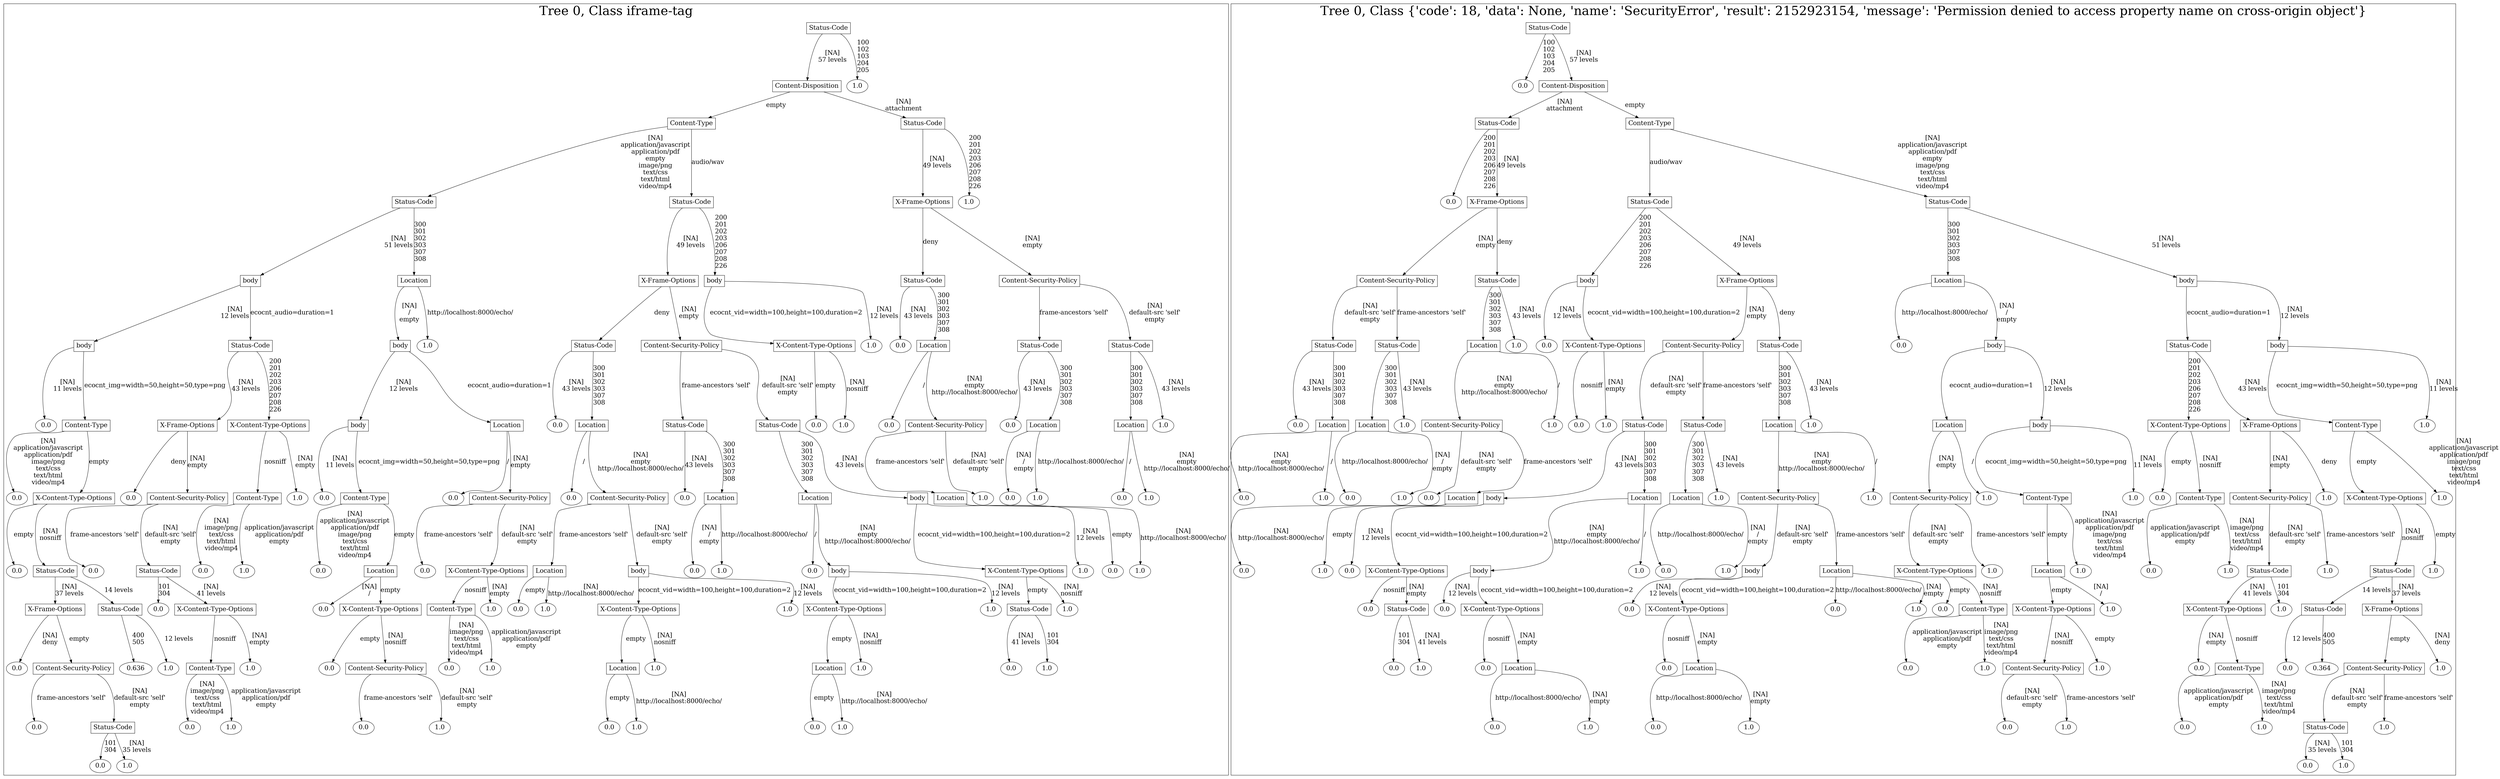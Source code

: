/*
Generated by:
    http://https://github.com/h2oai/h2o-3/tree/master/h2o-genmodel/src/main/java/hex/genmodel/tools/PrintMojo.java
*/

/*
On a mac:

$ brew install graphviz
$ dot -Tpng file.gv -o file.png
$ open file.png
*/

digraph G {

subgraph cluster_0 {
/* Nodes */

/* Level 0 */
{
"SG_0_Node_0" [shape=box, fontsize=20, label="Status-Code"]
}

/* Level 1 */
{
"SG_0_Node_1" [shape=box, fontsize=20, label="Content-Disposition"]
"SG_0_Node_67" [fontsize=20, label="1.0"]
}

/* Level 2 */
{
"SG_0_Node_2" [shape=box, fontsize=20, label="Content-Type"]
"SG_0_Node_3" [shape=box, fontsize=20, label="Status-Code"]
}

/* Level 3 */
{
"SG_0_Node_4" [shape=box, fontsize=20, label="Status-Code"]
"SG_0_Node_5" [shape=box, fontsize=20, label="Status-Code"]
"SG_0_Node_6" [shape=box, fontsize=20, label="X-Frame-Options"]
"SG_0_Node_68" [fontsize=20, label="1.0"]
}

/* Level 4 */
{
"SG_0_Node_7" [shape=box, fontsize=20, label="body"]
"SG_0_Node_8" [shape=box, fontsize=20, label="Location"]
"SG_0_Node_9" [shape=box, fontsize=20, label="X-Frame-Options"]
"SG_0_Node_10" [shape=box, fontsize=20, label="body"]
"SG_0_Node_11" [shape=box, fontsize=20, label="Status-Code"]
"SG_0_Node_12" [shape=box, fontsize=20, label="Content-Security-Policy"]
}

/* Level 5 */
{
"SG_0_Node_13" [shape=box, fontsize=20, label="body"]
"SG_0_Node_14" [shape=box, fontsize=20, label="Status-Code"]
"SG_0_Node_15" [shape=box, fontsize=20, label="body"]
"SG_0_Node_69" [fontsize=20, label="1.0"]
"SG_0_Node_16" [shape=box, fontsize=20, label="Status-Code"]
"SG_0_Node_17" [shape=box, fontsize=20, label="Content-Security-Policy"]
"SG_0_Node_18" [shape=box, fontsize=20, label="X-Content-Type-Options"]
"SG_0_Node_70" [fontsize=20, label="1.0"]
"SG_0_Node_71" [fontsize=20, label="0.0"]
"SG_0_Node_20" [shape=box, fontsize=20, label="Location"]
"SG_0_Node_21" [shape=box, fontsize=20, label="Status-Code"]
"SG_0_Node_22" [shape=box, fontsize=20, label="Status-Code"]
}

/* Level 6 */
{
"SG_0_Node_72" [fontsize=20, label="0.0"]
"SG_0_Node_23" [shape=box, fontsize=20, label="Content-Type"]
"SG_0_Node_24" [shape=box, fontsize=20, label="X-Frame-Options"]
"SG_0_Node_25" [shape=box, fontsize=20, label="X-Content-Type-Options"]
"SG_0_Node_26" [shape=box, fontsize=20, label="body"]
"SG_0_Node_27" [shape=box, fontsize=20, label="Location"]
"SG_0_Node_73" [fontsize=20, label="0.0"]
"SG_0_Node_28" [shape=box, fontsize=20, label="Location"]
"SG_0_Node_29" [shape=box, fontsize=20, label="Status-Code"]
"SG_0_Node_30" [shape=box, fontsize=20, label="Status-Code"]
"SG_0_Node_74" [fontsize=20, label="0.0"]
"SG_0_Node_75" [fontsize=20, label="1.0"]
"SG_0_Node_76" [fontsize=20, label="0.0"]
"SG_0_Node_31" [shape=box, fontsize=20, label="Content-Security-Policy"]
"SG_0_Node_77" [fontsize=20, label="0.0"]
"SG_0_Node_32" [shape=box, fontsize=20, label="Location"]
"SG_0_Node_33" [shape=box, fontsize=20, label="Location"]
"SG_0_Node_78" [fontsize=20, label="1.0"]
}

/* Level 7 */
{
"SG_0_Node_79" [fontsize=20, label="0.0"]
"SG_0_Node_34" [shape=box, fontsize=20, label="X-Content-Type-Options"]
"SG_0_Node_80" [fontsize=20, label="0.0"]
"SG_0_Node_35" [shape=box, fontsize=20, label="Content-Security-Policy"]
"SG_0_Node_36" [shape=box, fontsize=20, label="Content-Type"]
"SG_0_Node_81" [fontsize=20, label="1.0"]
"SG_0_Node_82" [fontsize=20, label="0.0"]
"SG_0_Node_37" [shape=box, fontsize=20, label="Content-Type"]
"SG_0_Node_83" [fontsize=20, label="0.0"]
"SG_0_Node_38" [shape=box, fontsize=20, label="Content-Security-Policy"]
"SG_0_Node_84" [fontsize=20, label="0.0"]
"SG_0_Node_39" [shape=box, fontsize=20, label="Content-Security-Policy"]
"SG_0_Node_85" [fontsize=20, label="0.0"]
"SG_0_Node_40" [shape=box, fontsize=20, label="Location"]
"SG_0_Node_41" [shape=box, fontsize=20, label="Location"]
"SG_0_Node_42" [shape=box, fontsize=20, label="body"]
"SG_0_Node_43" [shape=box, fontsize=20, label="Location"]
"SG_0_Node_86" [fontsize=20, label="1.0"]
"SG_0_Node_87" [fontsize=20, label="0.0"]
"SG_0_Node_88" [fontsize=20, label="1.0"]
"SG_0_Node_89" [fontsize=20, label="0.0"]
"SG_0_Node_90" [fontsize=20, label="1.0"]
}

/* Level 8 */
{
"SG_0_Node_91" [fontsize=20, label="0.0"]
"SG_0_Node_44" [shape=box, fontsize=20, label="Status-Code"]
"SG_0_Node_92" [fontsize=20, label="0.0"]
"SG_0_Node_45" [shape=box, fontsize=20, label="Status-Code"]
"SG_0_Node_93" [fontsize=20, label="0.0"]
"SG_0_Node_94" [fontsize=20, label="1.0"]
"SG_0_Node_95" [fontsize=20, label="0.0"]
"SG_0_Node_46" [shape=box, fontsize=20, label="Location"]
"SG_0_Node_96" [fontsize=20, label="0.0"]
"SG_0_Node_47" [shape=box, fontsize=20, label="X-Content-Type-Options"]
"SG_0_Node_48" [shape=box, fontsize=20, label="Location"]
"SG_0_Node_49" [shape=box, fontsize=20, label="body"]
"SG_0_Node_97" [fontsize=20, label="0.0"]
"SG_0_Node_98" [fontsize=20, label="1.0"]
"SG_0_Node_99" [fontsize=20, label="0.0"]
"SG_0_Node_50" [shape=box, fontsize=20, label="body"]
"SG_0_Node_51" [shape=box, fontsize=20, label="X-Content-Type-Options"]
"SG_0_Node_100" [fontsize=20, label="1.0"]
"SG_0_Node_101" [fontsize=20, label="0.0"]
"SG_0_Node_102" [fontsize=20, label="1.0"]
}

/* Level 9 */
{
"SG_0_Node_52" [shape=box, fontsize=20, label="X-Frame-Options"]
"SG_0_Node_53" [shape=box, fontsize=20, label="Status-Code"]
"SG_0_Node_103" [fontsize=20, label="0.0"]
"SG_0_Node_54" [shape=box, fontsize=20, label="X-Content-Type-Options"]
"SG_0_Node_104" [fontsize=20, label="0.0"]
"SG_0_Node_55" [shape=box, fontsize=20, label="X-Content-Type-Options"]
"SG_0_Node_56" [shape=box, fontsize=20, label="Content-Type"]
"SG_0_Node_105" [fontsize=20, label="1.0"]
"SG_0_Node_106" [fontsize=20, label="0.0"]
"SG_0_Node_107" [fontsize=20, label="1.0"]
"SG_0_Node_57" [shape=box, fontsize=20, label="X-Content-Type-Options"]
"SG_0_Node_108" [fontsize=20, label="1.0"]
"SG_0_Node_58" [shape=box, fontsize=20, label="X-Content-Type-Options"]
"SG_0_Node_109" [fontsize=20, label="1.0"]
"SG_0_Node_59" [shape=box, fontsize=20, label="Status-Code"]
"SG_0_Node_110" [fontsize=20, label="1.0"]
}

/* Level 10 */
{
"SG_0_Node_111" [fontsize=20, label="0.0"]
"SG_0_Node_60" [shape=box, fontsize=20, label="Content-Security-Policy"]
"SG_0_Node_112" [fontsize=20, label="0.636"]
"SG_0_Node_113" [fontsize=20, label="1.0"]
"SG_0_Node_62" [shape=box, fontsize=20, label="Content-Type"]
"SG_0_Node_114" [fontsize=20, label="1.0"]
"SG_0_Node_115" [fontsize=20, label="0.0"]
"SG_0_Node_63" [shape=box, fontsize=20, label="Content-Security-Policy"]
"SG_0_Node_116" [fontsize=20, label="0.0"]
"SG_0_Node_117" [fontsize=20, label="1.0"]
"SG_0_Node_64" [shape=box, fontsize=20, label="Location"]
"SG_0_Node_118" [fontsize=20, label="1.0"]
"SG_0_Node_65" [shape=box, fontsize=20, label="Location"]
"SG_0_Node_119" [fontsize=20, label="1.0"]
"SG_0_Node_120" [fontsize=20, label="0.0"]
"SG_0_Node_121" [fontsize=20, label="1.0"]
}

/* Level 11 */
{
"SG_0_Node_122" [fontsize=20, label="0.0"]
"SG_0_Node_66" [shape=box, fontsize=20, label="Status-Code"]
"SG_0_Node_123" [fontsize=20, label="0.0"]
"SG_0_Node_124" [fontsize=20, label="1.0"]
"SG_0_Node_125" [fontsize=20, label="0.0"]
"SG_0_Node_126" [fontsize=20, label="1.0"]
"SG_0_Node_127" [fontsize=20, label="0.0"]
"SG_0_Node_128" [fontsize=20, label="1.0"]
"SG_0_Node_129" [fontsize=20, label="0.0"]
"SG_0_Node_130" [fontsize=20, label="1.0"]
}

/* Level 12 */
{
"SG_0_Node_131" [fontsize=20, label="0.0"]
"SG_0_Node_132" [fontsize=20, label="1.0"]
}

/* Edges */
"SG_0_Node_0" -> "SG_0_Node_1" [fontsize=20, label="[NA]
57 levels
"]
"SG_0_Node_0" -> "SG_0_Node_67" [fontsize=20, label="100
102
103
204
205
"]
"SG_0_Node_1" -> "SG_0_Node_2" [fontsize=20, label="empty
"]
"SG_0_Node_1" -> "SG_0_Node_3" [fontsize=20, label="[NA]
attachment
"]
"SG_0_Node_3" -> "SG_0_Node_6" [fontsize=20, label="[NA]
49 levels
"]
"SG_0_Node_3" -> "SG_0_Node_68" [fontsize=20, label="200
201
202
203
206
207
208
226
"]
"SG_0_Node_6" -> "SG_0_Node_11" [fontsize=20, label="deny
"]
"SG_0_Node_6" -> "SG_0_Node_12" [fontsize=20, label="[NA]
empty
"]
"SG_0_Node_12" -> "SG_0_Node_21" [fontsize=20, label="frame-ancestors 'self'
"]
"SG_0_Node_12" -> "SG_0_Node_22" [fontsize=20, label="[NA]
default-src 'self'
empty
"]
"SG_0_Node_22" -> "SG_0_Node_33" [fontsize=20, label="300
301
302
303
307
308
"]
"SG_0_Node_22" -> "SG_0_Node_78" [fontsize=20, label="[NA]
43 levels
"]
"SG_0_Node_33" -> "SG_0_Node_89" [fontsize=20, label="/
"]
"SG_0_Node_33" -> "SG_0_Node_90" [fontsize=20, label="[NA]
empty
http://localhost:8000/echo/
"]
"SG_0_Node_21" -> "SG_0_Node_77" [fontsize=20, label="[NA]
43 levels
"]
"SG_0_Node_21" -> "SG_0_Node_32" [fontsize=20, label="300
301
302
303
307
308
"]
"SG_0_Node_32" -> "SG_0_Node_87" [fontsize=20, label="[NA]
/
empty
"]
"SG_0_Node_32" -> "SG_0_Node_88" [fontsize=20, label="http://localhost:8000/echo/
"]
"SG_0_Node_11" -> "SG_0_Node_71" [fontsize=20, label="[NA]
43 levels
"]
"SG_0_Node_11" -> "SG_0_Node_20" [fontsize=20, label="300
301
302
303
307
308
"]
"SG_0_Node_20" -> "SG_0_Node_76" [fontsize=20, label="/
"]
"SG_0_Node_20" -> "SG_0_Node_31" [fontsize=20, label="[NA]
empty
http://localhost:8000/echo/
"]
"SG_0_Node_31" -> "SG_0_Node_43" [fontsize=20, label="frame-ancestors 'self'
"]
"SG_0_Node_31" -> "SG_0_Node_86" [fontsize=20, label="[NA]
default-src 'self'
empty
"]
"SG_0_Node_43" -> "SG_0_Node_101" [fontsize=20, label="empty
"]
"SG_0_Node_43" -> "SG_0_Node_102" [fontsize=20, label="[NA]
http://localhost:8000/echo/
"]
"SG_0_Node_2" -> "SG_0_Node_4" [fontsize=20, label="[NA]
application/javascript
application/pdf
empty
image/png
text/css
text/html
video/mp4
"]
"SG_0_Node_2" -> "SG_0_Node_5" [fontsize=20, label="audio/wav
"]
"SG_0_Node_5" -> "SG_0_Node_9" [fontsize=20, label="[NA]
49 levels
"]
"SG_0_Node_5" -> "SG_0_Node_10" [fontsize=20, label="200
201
202
203
206
207
208
226
"]
"SG_0_Node_10" -> "SG_0_Node_18" [fontsize=20, label="ecocnt_vid=width=100,height=100,duration=2
"]
"SG_0_Node_10" -> "SG_0_Node_70" [fontsize=20, label="[NA]
12 levels
"]
"SG_0_Node_18" -> "SG_0_Node_74" [fontsize=20, label="empty
"]
"SG_0_Node_18" -> "SG_0_Node_75" [fontsize=20, label="[NA]
nosniff
"]
"SG_0_Node_9" -> "SG_0_Node_16" [fontsize=20, label="deny
"]
"SG_0_Node_9" -> "SG_0_Node_17" [fontsize=20, label="[NA]
empty
"]
"SG_0_Node_17" -> "SG_0_Node_29" [fontsize=20, label="frame-ancestors 'self'
"]
"SG_0_Node_17" -> "SG_0_Node_30" [fontsize=20, label="[NA]
default-src 'self'
empty
"]
"SG_0_Node_30" -> "SG_0_Node_41" [fontsize=20, label="300
301
302
303
307
308
"]
"SG_0_Node_30" -> "SG_0_Node_42" [fontsize=20, label="[NA]
43 levels
"]
"SG_0_Node_42" -> "SG_0_Node_51" [fontsize=20, label="ecocnt_vid=width=100,height=100,duration=2
"]
"SG_0_Node_42" -> "SG_0_Node_100" [fontsize=20, label="[NA]
12 levels
"]
"SG_0_Node_51" -> "SG_0_Node_59" [fontsize=20, label="empty
"]
"SG_0_Node_51" -> "SG_0_Node_110" [fontsize=20, label="[NA]
nosniff
"]
"SG_0_Node_59" -> "SG_0_Node_120" [fontsize=20, label="[NA]
41 levels
"]
"SG_0_Node_59" -> "SG_0_Node_121" [fontsize=20, label="101
304
"]
"SG_0_Node_41" -> "SG_0_Node_99" [fontsize=20, label="/
"]
"SG_0_Node_41" -> "SG_0_Node_50" [fontsize=20, label="[NA]
empty
http://localhost:8000/echo/
"]
"SG_0_Node_50" -> "SG_0_Node_58" [fontsize=20, label="ecocnt_vid=width=100,height=100,duration=2
"]
"SG_0_Node_50" -> "SG_0_Node_109" [fontsize=20, label="[NA]
12 levels
"]
"SG_0_Node_58" -> "SG_0_Node_65" [fontsize=20, label="empty
"]
"SG_0_Node_58" -> "SG_0_Node_119" [fontsize=20, label="[NA]
nosniff
"]
"SG_0_Node_65" -> "SG_0_Node_129" [fontsize=20, label="empty
"]
"SG_0_Node_65" -> "SG_0_Node_130" [fontsize=20, label="[NA]
http://localhost:8000/echo/
"]
"SG_0_Node_29" -> "SG_0_Node_85" [fontsize=20, label="[NA]
43 levels
"]
"SG_0_Node_29" -> "SG_0_Node_40" [fontsize=20, label="300
301
302
303
307
308
"]
"SG_0_Node_40" -> "SG_0_Node_97" [fontsize=20, label="[NA]
/
empty
"]
"SG_0_Node_40" -> "SG_0_Node_98" [fontsize=20, label="http://localhost:8000/echo/
"]
"SG_0_Node_16" -> "SG_0_Node_73" [fontsize=20, label="[NA]
43 levels
"]
"SG_0_Node_16" -> "SG_0_Node_28" [fontsize=20, label="300
301
302
303
307
308
"]
"SG_0_Node_28" -> "SG_0_Node_84" [fontsize=20, label="/
"]
"SG_0_Node_28" -> "SG_0_Node_39" [fontsize=20, label="[NA]
empty
http://localhost:8000/echo/
"]
"SG_0_Node_39" -> "SG_0_Node_48" [fontsize=20, label="frame-ancestors 'self'
"]
"SG_0_Node_39" -> "SG_0_Node_49" [fontsize=20, label="[NA]
default-src 'self'
empty
"]
"SG_0_Node_49" -> "SG_0_Node_57" [fontsize=20, label="ecocnt_vid=width=100,height=100,duration=2
"]
"SG_0_Node_49" -> "SG_0_Node_108" [fontsize=20, label="[NA]
12 levels
"]
"SG_0_Node_57" -> "SG_0_Node_64" [fontsize=20, label="empty
"]
"SG_0_Node_57" -> "SG_0_Node_118" [fontsize=20, label="[NA]
nosniff
"]
"SG_0_Node_64" -> "SG_0_Node_127" [fontsize=20, label="empty
"]
"SG_0_Node_64" -> "SG_0_Node_128" [fontsize=20, label="[NA]
http://localhost:8000/echo/
"]
"SG_0_Node_48" -> "SG_0_Node_106" [fontsize=20, label="empty
"]
"SG_0_Node_48" -> "SG_0_Node_107" [fontsize=20, label="[NA]
http://localhost:8000/echo/
"]
"SG_0_Node_4" -> "SG_0_Node_7" [fontsize=20, label="[NA]
51 levels
"]
"SG_0_Node_4" -> "SG_0_Node_8" [fontsize=20, label="300
301
302
303
307
308
"]
"SG_0_Node_8" -> "SG_0_Node_15" [fontsize=20, label="[NA]
/
empty
"]
"SG_0_Node_8" -> "SG_0_Node_69" [fontsize=20, label="http://localhost:8000/echo/
"]
"SG_0_Node_15" -> "SG_0_Node_26" [fontsize=20, label="[NA]
12 levels
"]
"SG_0_Node_15" -> "SG_0_Node_27" [fontsize=20, label="ecocnt_audio=duration=1
"]
"SG_0_Node_27" -> "SG_0_Node_83" [fontsize=20, label="/
"]
"SG_0_Node_27" -> "SG_0_Node_38" [fontsize=20, label="[NA]
empty
"]
"SG_0_Node_38" -> "SG_0_Node_96" [fontsize=20, label="frame-ancestors 'self'
"]
"SG_0_Node_38" -> "SG_0_Node_47" [fontsize=20, label="[NA]
default-src 'self'
empty
"]
"SG_0_Node_47" -> "SG_0_Node_56" [fontsize=20, label="nosniff
"]
"SG_0_Node_47" -> "SG_0_Node_105" [fontsize=20, label="[NA]
empty
"]
"SG_0_Node_56" -> "SG_0_Node_116" [fontsize=20, label="[NA]
image/png
text/css
text/html
video/mp4
"]
"SG_0_Node_56" -> "SG_0_Node_117" [fontsize=20, label="application/javascript
application/pdf
empty
"]
"SG_0_Node_26" -> "SG_0_Node_82" [fontsize=20, label="[NA]
11 levels
"]
"SG_0_Node_26" -> "SG_0_Node_37" [fontsize=20, label="ecocnt_img=width=50,height=50,type=png
"]
"SG_0_Node_37" -> "SG_0_Node_95" [fontsize=20, label="[NA]
application/javascript
application/pdf
image/png
text/css
text/html
video/mp4
"]
"SG_0_Node_37" -> "SG_0_Node_46" [fontsize=20, label="empty
"]
"SG_0_Node_46" -> "SG_0_Node_104" [fontsize=20, label="[NA]
/
"]
"SG_0_Node_46" -> "SG_0_Node_55" [fontsize=20, label="empty
"]
"SG_0_Node_55" -> "SG_0_Node_115" [fontsize=20, label="empty
"]
"SG_0_Node_55" -> "SG_0_Node_63" [fontsize=20, label="[NA]
nosniff
"]
"SG_0_Node_63" -> "SG_0_Node_125" [fontsize=20, label="frame-ancestors 'self'
"]
"SG_0_Node_63" -> "SG_0_Node_126" [fontsize=20, label="[NA]
default-src 'self'
empty
"]
"SG_0_Node_7" -> "SG_0_Node_13" [fontsize=20, label="[NA]
12 levels
"]
"SG_0_Node_7" -> "SG_0_Node_14" [fontsize=20, label="ecocnt_audio=duration=1
"]
"SG_0_Node_14" -> "SG_0_Node_24" [fontsize=20, label="[NA]
43 levels
"]
"SG_0_Node_14" -> "SG_0_Node_25" [fontsize=20, label="200
201
202
203
206
207
208
226
"]
"SG_0_Node_25" -> "SG_0_Node_36" [fontsize=20, label="nosniff
"]
"SG_0_Node_25" -> "SG_0_Node_81" [fontsize=20, label="[NA]
empty
"]
"SG_0_Node_36" -> "SG_0_Node_93" [fontsize=20, label="[NA]
image/png
text/css
text/html
video/mp4
"]
"SG_0_Node_36" -> "SG_0_Node_94" [fontsize=20, label="application/javascript
application/pdf
empty
"]
"SG_0_Node_24" -> "SG_0_Node_80" [fontsize=20, label="deny
"]
"SG_0_Node_24" -> "SG_0_Node_35" [fontsize=20, label="[NA]
empty
"]
"SG_0_Node_35" -> "SG_0_Node_92" [fontsize=20, label="frame-ancestors 'self'
"]
"SG_0_Node_35" -> "SG_0_Node_45" [fontsize=20, label="[NA]
default-src 'self'
empty
"]
"SG_0_Node_45" -> "SG_0_Node_103" [fontsize=20, label="101
304
"]
"SG_0_Node_45" -> "SG_0_Node_54" [fontsize=20, label="[NA]
41 levels
"]
"SG_0_Node_54" -> "SG_0_Node_62" [fontsize=20, label="nosniff
"]
"SG_0_Node_54" -> "SG_0_Node_114" [fontsize=20, label="[NA]
empty
"]
"SG_0_Node_62" -> "SG_0_Node_123" [fontsize=20, label="[NA]
image/png
text/css
text/html
video/mp4
"]
"SG_0_Node_62" -> "SG_0_Node_124" [fontsize=20, label="application/javascript
application/pdf
empty
"]
"SG_0_Node_13" -> "SG_0_Node_72" [fontsize=20, label="[NA]
11 levels
"]
"SG_0_Node_13" -> "SG_0_Node_23" [fontsize=20, label="ecocnt_img=width=50,height=50,type=png
"]
"SG_0_Node_23" -> "SG_0_Node_79" [fontsize=20, label="[NA]
application/javascript
application/pdf
image/png
text/css
text/html
video/mp4
"]
"SG_0_Node_23" -> "SG_0_Node_34" [fontsize=20, label="empty
"]
"SG_0_Node_34" -> "SG_0_Node_91" [fontsize=20, label="empty
"]
"SG_0_Node_34" -> "SG_0_Node_44" [fontsize=20, label="[NA]
nosniff
"]
"SG_0_Node_44" -> "SG_0_Node_52" [fontsize=20, label="[NA]
37 levels
"]
"SG_0_Node_44" -> "SG_0_Node_53" [fontsize=20, label="14 levels
"]
"SG_0_Node_53" -> "SG_0_Node_112" [fontsize=20, label="400
505
"]
"SG_0_Node_53" -> "SG_0_Node_113" [fontsize=20, label="12 levels
"]
"SG_0_Node_52" -> "SG_0_Node_111" [fontsize=20, label="[NA]
deny
"]
"SG_0_Node_52" -> "SG_0_Node_60" [fontsize=20, label="empty
"]
"SG_0_Node_60" -> "SG_0_Node_122" [fontsize=20, label="frame-ancestors 'self'
"]
"SG_0_Node_60" -> "SG_0_Node_66" [fontsize=20, label="[NA]
default-src 'self'
empty
"]
"SG_0_Node_66" -> "SG_0_Node_131" [fontsize=20, label="101
304
"]
"SG_0_Node_66" -> "SG_0_Node_132" [fontsize=20, label="[NA]
35 levels
"]

fontsize=40
label="Tree 0, Class iframe-tag"
}

subgraph cluster_1 {
/* Nodes */

/* Level 0 */
{
"SG_1_Node_0" [shape=box, fontsize=20, label="Status-Code"]
}

/* Level 1 */
{
"SG_1_Node_67" [fontsize=20, label="0.0"]
"SG_1_Node_1" [shape=box, fontsize=20, label="Content-Disposition"]
}

/* Level 2 */
{
"SG_1_Node_2" [shape=box, fontsize=20, label="Status-Code"]
"SG_1_Node_3" [shape=box, fontsize=20, label="Content-Type"]
}

/* Level 3 */
{
"SG_1_Node_68" [fontsize=20, label="0.0"]
"SG_1_Node_4" [shape=box, fontsize=20, label="X-Frame-Options"]
"SG_1_Node_5" [shape=box, fontsize=20, label="Status-Code"]
"SG_1_Node_6" [shape=box, fontsize=20, label="Status-Code"]
}

/* Level 4 */
{
"SG_1_Node_7" [shape=box, fontsize=20, label="Content-Security-Policy"]
"SG_1_Node_8" [shape=box, fontsize=20, label="Status-Code"]
"SG_1_Node_9" [shape=box, fontsize=20, label="body"]
"SG_1_Node_10" [shape=box, fontsize=20, label="X-Frame-Options"]
"SG_1_Node_11" [shape=box, fontsize=20, label="Location"]
"SG_1_Node_12" [shape=box, fontsize=20, label="body"]
}

/* Level 5 */
{
"SG_1_Node_13" [shape=box, fontsize=20, label="Status-Code"]
"SG_1_Node_14" [shape=box, fontsize=20, label="Status-Code"]
"SG_1_Node_15" [shape=box, fontsize=20, label="Location"]
"SG_1_Node_69" [fontsize=20, label="1.0"]
"SG_1_Node_70" [fontsize=20, label="0.0"]
"SG_1_Node_17" [shape=box, fontsize=20, label="X-Content-Type-Options"]
"SG_1_Node_18" [shape=box, fontsize=20, label="Content-Security-Policy"]
"SG_1_Node_19" [shape=box, fontsize=20, label="Status-Code"]
"SG_1_Node_71" [fontsize=20, label="0.0"]
"SG_1_Node_20" [shape=box, fontsize=20, label="body"]
"SG_1_Node_21" [shape=box, fontsize=20, label="Status-Code"]
"SG_1_Node_22" [shape=box, fontsize=20, label="body"]
}

/* Level 6 */
{
"SG_1_Node_72" [fontsize=20, label="0.0"]
"SG_1_Node_23" [shape=box, fontsize=20, label="Location"]
"SG_1_Node_24" [shape=box, fontsize=20, label="Location"]
"SG_1_Node_73" [fontsize=20, label="1.0"]
"SG_1_Node_25" [shape=box, fontsize=20, label="Content-Security-Policy"]
"SG_1_Node_74" [fontsize=20, label="1.0"]
"SG_1_Node_75" [fontsize=20, label="0.0"]
"SG_1_Node_76" [fontsize=20, label="1.0"]
"SG_1_Node_26" [shape=box, fontsize=20, label="Status-Code"]
"SG_1_Node_27" [shape=box, fontsize=20, label="Status-Code"]
"SG_1_Node_28" [shape=box, fontsize=20, label="Location"]
"SG_1_Node_77" [fontsize=20, label="1.0"]
"SG_1_Node_29" [shape=box, fontsize=20, label="Location"]
"SG_1_Node_30" [shape=box, fontsize=20, label="body"]
"SG_1_Node_31" [shape=box, fontsize=20, label="X-Content-Type-Options"]
"SG_1_Node_32" [shape=box, fontsize=20, label="X-Frame-Options"]
"SG_1_Node_33" [shape=box, fontsize=20, label="Content-Type"]
"SG_1_Node_78" [fontsize=20, label="1.0"]
}

/* Level 7 */
{
"SG_1_Node_79" [fontsize=20, label="0.0"]
"SG_1_Node_80" [fontsize=20, label="1.0"]
"SG_1_Node_81" [fontsize=20, label="0.0"]
"SG_1_Node_82" [fontsize=20, label="1.0"]
"SG_1_Node_83" [fontsize=20, label="0.0"]
"SG_1_Node_34" [shape=box, fontsize=20, label="Location"]
"SG_1_Node_35" [shape=box, fontsize=20, label="body"]
"SG_1_Node_36" [shape=box, fontsize=20, label="Location"]
"SG_1_Node_37" [shape=box, fontsize=20, label="Location"]
"SG_1_Node_84" [fontsize=20, label="1.0"]
"SG_1_Node_38" [shape=box, fontsize=20, label="Content-Security-Policy"]
"SG_1_Node_85" [fontsize=20, label="1.0"]
"SG_1_Node_39" [shape=box, fontsize=20, label="Content-Security-Policy"]
"SG_1_Node_86" [fontsize=20, label="1.0"]
"SG_1_Node_40" [shape=box, fontsize=20, label="Content-Type"]
"SG_1_Node_87" [fontsize=20, label="1.0"]
"SG_1_Node_88" [fontsize=20, label="0.0"]
"SG_1_Node_41" [shape=box, fontsize=20, label="Content-Type"]
"SG_1_Node_42" [shape=box, fontsize=20, label="Content-Security-Policy"]
"SG_1_Node_89" [fontsize=20, label="1.0"]
"SG_1_Node_43" [shape=box, fontsize=20, label="X-Content-Type-Options"]
"SG_1_Node_90" [fontsize=20, label="1.0"]
}

/* Level 8 */
{
"SG_1_Node_91" [fontsize=20, label="0.0"]
"SG_1_Node_92" [fontsize=20, label="1.0"]
"SG_1_Node_93" [fontsize=20, label="0.0"]
"SG_1_Node_44" [shape=box, fontsize=20, label="X-Content-Type-Options"]
"SG_1_Node_45" [shape=box, fontsize=20, label="body"]
"SG_1_Node_94" [fontsize=20, label="1.0"]
"SG_1_Node_95" [fontsize=20, label="0.0"]
"SG_1_Node_96" [fontsize=20, label="1.0"]
"SG_1_Node_46" [shape=box, fontsize=20, label="body"]
"SG_1_Node_47" [shape=box, fontsize=20, label="Location"]
"SG_1_Node_48" [shape=box, fontsize=20, label="X-Content-Type-Options"]
"SG_1_Node_97" [fontsize=20, label="1.0"]
"SG_1_Node_49" [shape=box, fontsize=20, label="Location"]
"SG_1_Node_98" [fontsize=20, label="1.0"]
"SG_1_Node_99" [fontsize=20, label="0.0"]
"SG_1_Node_100" [fontsize=20, label="1.0"]
"SG_1_Node_50" [shape=box, fontsize=20, label="Status-Code"]
"SG_1_Node_101" [fontsize=20, label="1.0"]
"SG_1_Node_51" [shape=box, fontsize=20, label="Status-Code"]
"SG_1_Node_102" [fontsize=20, label="1.0"]
}

/* Level 9 */
{
"SG_1_Node_103" [fontsize=20, label="0.0"]
"SG_1_Node_52" [shape=box, fontsize=20, label="Status-Code"]
"SG_1_Node_104" [fontsize=20, label="0.0"]
"SG_1_Node_53" [shape=box, fontsize=20, label="X-Content-Type-Options"]
"SG_1_Node_105" [fontsize=20, label="0.0"]
"SG_1_Node_54" [shape=box, fontsize=20, label="X-Content-Type-Options"]
"SG_1_Node_106" [fontsize=20, label="0.0"]
"SG_1_Node_107" [fontsize=20, label="1.0"]
"SG_1_Node_108" [fontsize=20, label="0.0"]
"SG_1_Node_55" [shape=box, fontsize=20, label="Content-Type"]
"SG_1_Node_56" [shape=box, fontsize=20, label="X-Content-Type-Options"]
"SG_1_Node_109" [fontsize=20, label="1.0"]
"SG_1_Node_57" [shape=box, fontsize=20, label="X-Content-Type-Options"]
"SG_1_Node_110" [fontsize=20, label="1.0"]
"SG_1_Node_58" [shape=box, fontsize=20, label="Status-Code"]
"SG_1_Node_59" [shape=box, fontsize=20, label="X-Frame-Options"]
}

/* Level 10 */
{
"SG_1_Node_111" [fontsize=20, label="0.0"]
"SG_1_Node_112" [fontsize=20, label="1.0"]
"SG_1_Node_113" [fontsize=20, label="0.0"]
"SG_1_Node_60" [shape=box, fontsize=20, label="Location"]
"SG_1_Node_114" [fontsize=20, label="0.0"]
"SG_1_Node_61" [shape=box, fontsize=20, label="Location"]
"SG_1_Node_115" [fontsize=20, label="0.0"]
"SG_1_Node_116" [fontsize=20, label="1.0"]
"SG_1_Node_62" [shape=box, fontsize=20, label="Content-Security-Policy"]
"SG_1_Node_117" [fontsize=20, label="1.0"]
"SG_1_Node_118" [fontsize=20, label="0.0"]
"SG_1_Node_63" [shape=box, fontsize=20, label="Content-Type"]
"SG_1_Node_119" [fontsize=20, label="0.0"]
"SG_1_Node_120" [fontsize=20, label="0.364"]
"SG_1_Node_65" [shape=box, fontsize=20, label="Content-Security-Policy"]
"SG_1_Node_121" [fontsize=20, label="1.0"]
}

/* Level 11 */
{
"SG_1_Node_122" [fontsize=20, label="0.0"]
"SG_1_Node_123" [fontsize=20, label="1.0"]
"SG_1_Node_124" [fontsize=20, label="0.0"]
"SG_1_Node_125" [fontsize=20, label="1.0"]
"SG_1_Node_126" [fontsize=20, label="0.0"]
"SG_1_Node_127" [fontsize=20, label="1.0"]
"SG_1_Node_128" [fontsize=20, label="0.0"]
"SG_1_Node_129" [fontsize=20, label="1.0"]
"SG_1_Node_66" [shape=box, fontsize=20, label="Status-Code"]
"SG_1_Node_130" [fontsize=20, label="1.0"]
}

/* Level 12 */
{
"SG_1_Node_131" [fontsize=20, label="0.0"]
"SG_1_Node_132" [fontsize=20, label="1.0"]
}

/* Edges */
"SG_1_Node_0" -> "SG_1_Node_67" [fontsize=20, label="100
102
103
204
205
"]
"SG_1_Node_0" -> "SG_1_Node_1" [fontsize=20, label="[NA]
57 levels
"]
"SG_1_Node_1" -> "SG_1_Node_2" [fontsize=20, label="[NA]
attachment
"]
"SG_1_Node_1" -> "SG_1_Node_3" [fontsize=20, label="empty
"]
"SG_1_Node_3" -> "SG_1_Node_5" [fontsize=20, label="audio/wav
"]
"SG_1_Node_3" -> "SG_1_Node_6" [fontsize=20, label="[NA]
application/javascript
application/pdf
empty
image/png
text/css
text/html
video/mp4
"]
"SG_1_Node_6" -> "SG_1_Node_11" [fontsize=20, label="300
301
302
303
307
308
"]
"SG_1_Node_6" -> "SG_1_Node_12" [fontsize=20, label="[NA]
51 levels
"]
"SG_1_Node_12" -> "SG_1_Node_21" [fontsize=20, label="ecocnt_audio=duration=1
"]
"SG_1_Node_12" -> "SG_1_Node_22" [fontsize=20, label="[NA]
12 levels
"]
"SG_1_Node_22" -> "SG_1_Node_33" [fontsize=20, label="ecocnt_img=width=50,height=50,type=png
"]
"SG_1_Node_22" -> "SG_1_Node_78" [fontsize=20, label="[NA]
11 levels
"]
"SG_1_Node_33" -> "SG_1_Node_43" [fontsize=20, label="empty
"]
"SG_1_Node_33" -> "SG_1_Node_90" [fontsize=20, label="[NA]
application/javascript
application/pdf
image/png
text/css
text/html
video/mp4
"]
"SG_1_Node_43" -> "SG_1_Node_51" [fontsize=20, label="[NA]
nosniff
"]
"SG_1_Node_43" -> "SG_1_Node_102" [fontsize=20, label="empty
"]
"SG_1_Node_51" -> "SG_1_Node_58" [fontsize=20, label="14 levels
"]
"SG_1_Node_51" -> "SG_1_Node_59" [fontsize=20, label="[NA]
37 levels
"]
"SG_1_Node_59" -> "SG_1_Node_65" [fontsize=20, label="empty
"]
"SG_1_Node_59" -> "SG_1_Node_121" [fontsize=20, label="[NA]
deny
"]
"SG_1_Node_65" -> "SG_1_Node_66" [fontsize=20, label="[NA]
default-src 'self'
empty
"]
"SG_1_Node_65" -> "SG_1_Node_130" [fontsize=20, label="frame-ancestors 'self'
"]
"SG_1_Node_66" -> "SG_1_Node_131" [fontsize=20, label="[NA]
35 levels
"]
"SG_1_Node_66" -> "SG_1_Node_132" [fontsize=20, label="101
304
"]
"SG_1_Node_58" -> "SG_1_Node_119" [fontsize=20, label="12 levels
"]
"SG_1_Node_58" -> "SG_1_Node_120" [fontsize=20, label="400
505
"]
"SG_1_Node_21" -> "SG_1_Node_31" [fontsize=20, label="200
201
202
203
206
207
208
226
"]
"SG_1_Node_21" -> "SG_1_Node_32" [fontsize=20, label="[NA]
43 levels
"]
"SG_1_Node_32" -> "SG_1_Node_42" [fontsize=20, label="[NA]
empty
"]
"SG_1_Node_32" -> "SG_1_Node_89" [fontsize=20, label="deny
"]
"SG_1_Node_42" -> "SG_1_Node_50" [fontsize=20, label="[NA]
default-src 'self'
empty
"]
"SG_1_Node_42" -> "SG_1_Node_101" [fontsize=20, label="frame-ancestors 'self'
"]
"SG_1_Node_50" -> "SG_1_Node_57" [fontsize=20, label="[NA]
41 levels
"]
"SG_1_Node_50" -> "SG_1_Node_110" [fontsize=20, label="101
304
"]
"SG_1_Node_57" -> "SG_1_Node_118" [fontsize=20, label="[NA]
empty
"]
"SG_1_Node_57" -> "SG_1_Node_63" [fontsize=20, label="nosniff
"]
"SG_1_Node_63" -> "SG_1_Node_128" [fontsize=20, label="application/javascript
application/pdf
empty
"]
"SG_1_Node_63" -> "SG_1_Node_129" [fontsize=20, label="[NA]
image/png
text/css
text/html
video/mp4
"]
"SG_1_Node_31" -> "SG_1_Node_88" [fontsize=20, label="empty
"]
"SG_1_Node_31" -> "SG_1_Node_41" [fontsize=20, label="[NA]
nosniff
"]
"SG_1_Node_41" -> "SG_1_Node_99" [fontsize=20, label="application/javascript
application/pdf
empty
"]
"SG_1_Node_41" -> "SG_1_Node_100" [fontsize=20, label="[NA]
image/png
text/css
text/html
video/mp4
"]
"SG_1_Node_11" -> "SG_1_Node_71" [fontsize=20, label="http://localhost:8000/echo/
"]
"SG_1_Node_11" -> "SG_1_Node_20" [fontsize=20, label="[NA]
/
empty
"]
"SG_1_Node_20" -> "SG_1_Node_29" [fontsize=20, label="ecocnt_audio=duration=1
"]
"SG_1_Node_20" -> "SG_1_Node_30" [fontsize=20, label="[NA]
12 levels
"]
"SG_1_Node_30" -> "SG_1_Node_40" [fontsize=20, label="ecocnt_img=width=50,height=50,type=png
"]
"SG_1_Node_30" -> "SG_1_Node_87" [fontsize=20, label="[NA]
11 levels
"]
"SG_1_Node_40" -> "SG_1_Node_49" [fontsize=20, label="empty
"]
"SG_1_Node_40" -> "SG_1_Node_98" [fontsize=20, label="[NA]
application/javascript
application/pdf
image/png
text/css
text/html
video/mp4
"]
"SG_1_Node_49" -> "SG_1_Node_56" [fontsize=20, label="empty
"]
"SG_1_Node_49" -> "SG_1_Node_109" [fontsize=20, label="[NA]
/
"]
"SG_1_Node_56" -> "SG_1_Node_62" [fontsize=20, label="[NA]
nosniff
"]
"SG_1_Node_56" -> "SG_1_Node_117" [fontsize=20, label="empty
"]
"SG_1_Node_62" -> "SG_1_Node_126" [fontsize=20, label="[NA]
default-src 'self'
empty
"]
"SG_1_Node_62" -> "SG_1_Node_127" [fontsize=20, label="frame-ancestors 'self'
"]
"SG_1_Node_29" -> "SG_1_Node_39" [fontsize=20, label="[NA]
empty
"]
"SG_1_Node_29" -> "SG_1_Node_86" [fontsize=20, label="/
"]
"SG_1_Node_39" -> "SG_1_Node_48" [fontsize=20, label="[NA]
default-src 'self'
empty
"]
"SG_1_Node_39" -> "SG_1_Node_97" [fontsize=20, label="frame-ancestors 'self'
"]
"SG_1_Node_48" -> "SG_1_Node_108" [fontsize=20, label="empty
"]
"SG_1_Node_48" -> "SG_1_Node_55" [fontsize=20, label="[NA]
nosniff
"]
"SG_1_Node_55" -> "SG_1_Node_115" [fontsize=20, label="application/javascript
application/pdf
empty
"]
"SG_1_Node_55" -> "SG_1_Node_116" [fontsize=20, label="[NA]
image/png
text/css
text/html
video/mp4
"]
"SG_1_Node_5" -> "SG_1_Node_9" [fontsize=20, label="200
201
202
203
206
207
208
226
"]
"SG_1_Node_5" -> "SG_1_Node_10" [fontsize=20, label="[NA]
49 levels
"]
"SG_1_Node_10" -> "SG_1_Node_18" [fontsize=20, label="[NA]
empty
"]
"SG_1_Node_10" -> "SG_1_Node_19" [fontsize=20, label="deny
"]
"SG_1_Node_19" -> "SG_1_Node_28" [fontsize=20, label="300
301
302
303
307
308
"]
"SG_1_Node_19" -> "SG_1_Node_77" [fontsize=20, label="[NA]
43 levels
"]
"SG_1_Node_28" -> "SG_1_Node_38" [fontsize=20, label="[NA]
empty
http://localhost:8000/echo/
"]
"SG_1_Node_28" -> "SG_1_Node_85" [fontsize=20, label="/
"]
"SG_1_Node_38" -> "SG_1_Node_46" [fontsize=20, label="[NA]
default-src 'self'
empty
"]
"SG_1_Node_38" -> "SG_1_Node_47" [fontsize=20, label="frame-ancestors 'self'
"]
"SG_1_Node_47" -> "SG_1_Node_106" [fontsize=20, label="http://localhost:8000/echo/
"]
"SG_1_Node_47" -> "SG_1_Node_107" [fontsize=20, label="[NA]
empty
"]
"SG_1_Node_46" -> "SG_1_Node_105" [fontsize=20, label="[NA]
12 levels
"]
"SG_1_Node_46" -> "SG_1_Node_54" [fontsize=20, label="ecocnt_vid=width=100,height=100,duration=2
"]
"SG_1_Node_54" -> "SG_1_Node_114" [fontsize=20, label="nosniff
"]
"SG_1_Node_54" -> "SG_1_Node_61" [fontsize=20, label="[NA]
empty
"]
"SG_1_Node_61" -> "SG_1_Node_124" [fontsize=20, label="http://localhost:8000/echo/
"]
"SG_1_Node_61" -> "SG_1_Node_125" [fontsize=20, label="[NA]
empty
"]
"SG_1_Node_18" -> "SG_1_Node_26" [fontsize=20, label="[NA]
default-src 'self'
empty
"]
"SG_1_Node_18" -> "SG_1_Node_27" [fontsize=20, label="frame-ancestors 'self'
"]
"SG_1_Node_27" -> "SG_1_Node_37" [fontsize=20, label="300
301
302
303
307
308
"]
"SG_1_Node_27" -> "SG_1_Node_84" [fontsize=20, label="[NA]
43 levels
"]
"SG_1_Node_37" -> "SG_1_Node_95" [fontsize=20, label="http://localhost:8000/echo/
"]
"SG_1_Node_37" -> "SG_1_Node_96" [fontsize=20, label="[NA]
/
empty
"]
"SG_1_Node_26" -> "SG_1_Node_35" [fontsize=20, label="[NA]
43 levels
"]
"SG_1_Node_26" -> "SG_1_Node_36" [fontsize=20, label="300
301
302
303
307
308
"]
"SG_1_Node_36" -> "SG_1_Node_45" [fontsize=20, label="[NA]
empty
http://localhost:8000/echo/
"]
"SG_1_Node_36" -> "SG_1_Node_94" [fontsize=20, label="/
"]
"SG_1_Node_45" -> "SG_1_Node_104" [fontsize=20, label="[NA]
12 levels
"]
"SG_1_Node_45" -> "SG_1_Node_53" [fontsize=20, label="ecocnt_vid=width=100,height=100,duration=2
"]
"SG_1_Node_53" -> "SG_1_Node_113" [fontsize=20, label="nosniff
"]
"SG_1_Node_53" -> "SG_1_Node_60" [fontsize=20, label="[NA]
empty
"]
"SG_1_Node_60" -> "SG_1_Node_122" [fontsize=20, label="http://localhost:8000/echo/
"]
"SG_1_Node_60" -> "SG_1_Node_123" [fontsize=20, label="[NA]
empty
"]
"SG_1_Node_35" -> "SG_1_Node_93" [fontsize=20, label="[NA]
12 levels
"]
"SG_1_Node_35" -> "SG_1_Node_44" [fontsize=20, label="ecocnt_vid=width=100,height=100,duration=2
"]
"SG_1_Node_44" -> "SG_1_Node_103" [fontsize=20, label="nosniff
"]
"SG_1_Node_44" -> "SG_1_Node_52" [fontsize=20, label="[NA]
empty
"]
"SG_1_Node_52" -> "SG_1_Node_111" [fontsize=20, label="101
304
"]
"SG_1_Node_52" -> "SG_1_Node_112" [fontsize=20, label="[NA]
41 levels
"]
"SG_1_Node_9" -> "SG_1_Node_70" [fontsize=20, label="[NA]
12 levels
"]
"SG_1_Node_9" -> "SG_1_Node_17" [fontsize=20, label="ecocnt_vid=width=100,height=100,duration=2
"]
"SG_1_Node_17" -> "SG_1_Node_75" [fontsize=20, label="nosniff
"]
"SG_1_Node_17" -> "SG_1_Node_76" [fontsize=20, label="[NA]
empty
"]
"SG_1_Node_2" -> "SG_1_Node_68" [fontsize=20, label="200
201
202
203
206
207
208
226
"]
"SG_1_Node_2" -> "SG_1_Node_4" [fontsize=20, label="[NA]
49 levels
"]
"SG_1_Node_4" -> "SG_1_Node_7" [fontsize=20, label="[NA]
empty
"]
"SG_1_Node_4" -> "SG_1_Node_8" [fontsize=20, label="deny
"]
"SG_1_Node_8" -> "SG_1_Node_15" [fontsize=20, label="300
301
302
303
307
308
"]
"SG_1_Node_8" -> "SG_1_Node_69" [fontsize=20, label="[NA]
43 levels
"]
"SG_1_Node_15" -> "SG_1_Node_25" [fontsize=20, label="[NA]
empty
http://localhost:8000/echo/
"]
"SG_1_Node_15" -> "SG_1_Node_74" [fontsize=20, label="/
"]
"SG_1_Node_25" -> "SG_1_Node_83" [fontsize=20, label="[NA]
default-src 'self'
empty
"]
"SG_1_Node_25" -> "SG_1_Node_34" [fontsize=20, label="frame-ancestors 'self'
"]
"SG_1_Node_34" -> "SG_1_Node_91" [fontsize=20, label="[NA]
http://localhost:8000/echo/
"]
"SG_1_Node_34" -> "SG_1_Node_92" [fontsize=20, label="empty
"]
"SG_1_Node_7" -> "SG_1_Node_13" [fontsize=20, label="[NA]
default-src 'self'
empty
"]
"SG_1_Node_7" -> "SG_1_Node_14" [fontsize=20, label="frame-ancestors 'self'
"]
"SG_1_Node_14" -> "SG_1_Node_24" [fontsize=20, label="300
301
302
303
307
308
"]
"SG_1_Node_14" -> "SG_1_Node_73" [fontsize=20, label="[NA]
43 levels
"]
"SG_1_Node_24" -> "SG_1_Node_81" [fontsize=20, label="http://localhost:8000/echo/
"]
"SG_1_Node_24" -> "SG_1_Node_82" [fontsize=20, label="[NA]
/
empty
"]
"SG_1_Node_13" -> "SG_1_Node_72" [fontsize=20, label="[NA]
43 levels
"]
"SG_1_Node_13" -> "SG_1_Node_23" [fontsize=20, label="300
301
302
303
307
308
"]
"SG_1_Node_23" -> "SG_1_Node_79" [fontsize=20, label="[NA]
empty
http://localhost:8000/echo/
"]
"SG_1_Node_23" -> "SG_1_Node_80" [fontsize=20, label="/
"]

fontsize=40
label="Tree 0, Class {'code': 18, 'data': None, 'name': 'SecurityError', 'result': 2152923154, 'message': 'Permission denied to access property name on cross-origin object'}"
}

}


